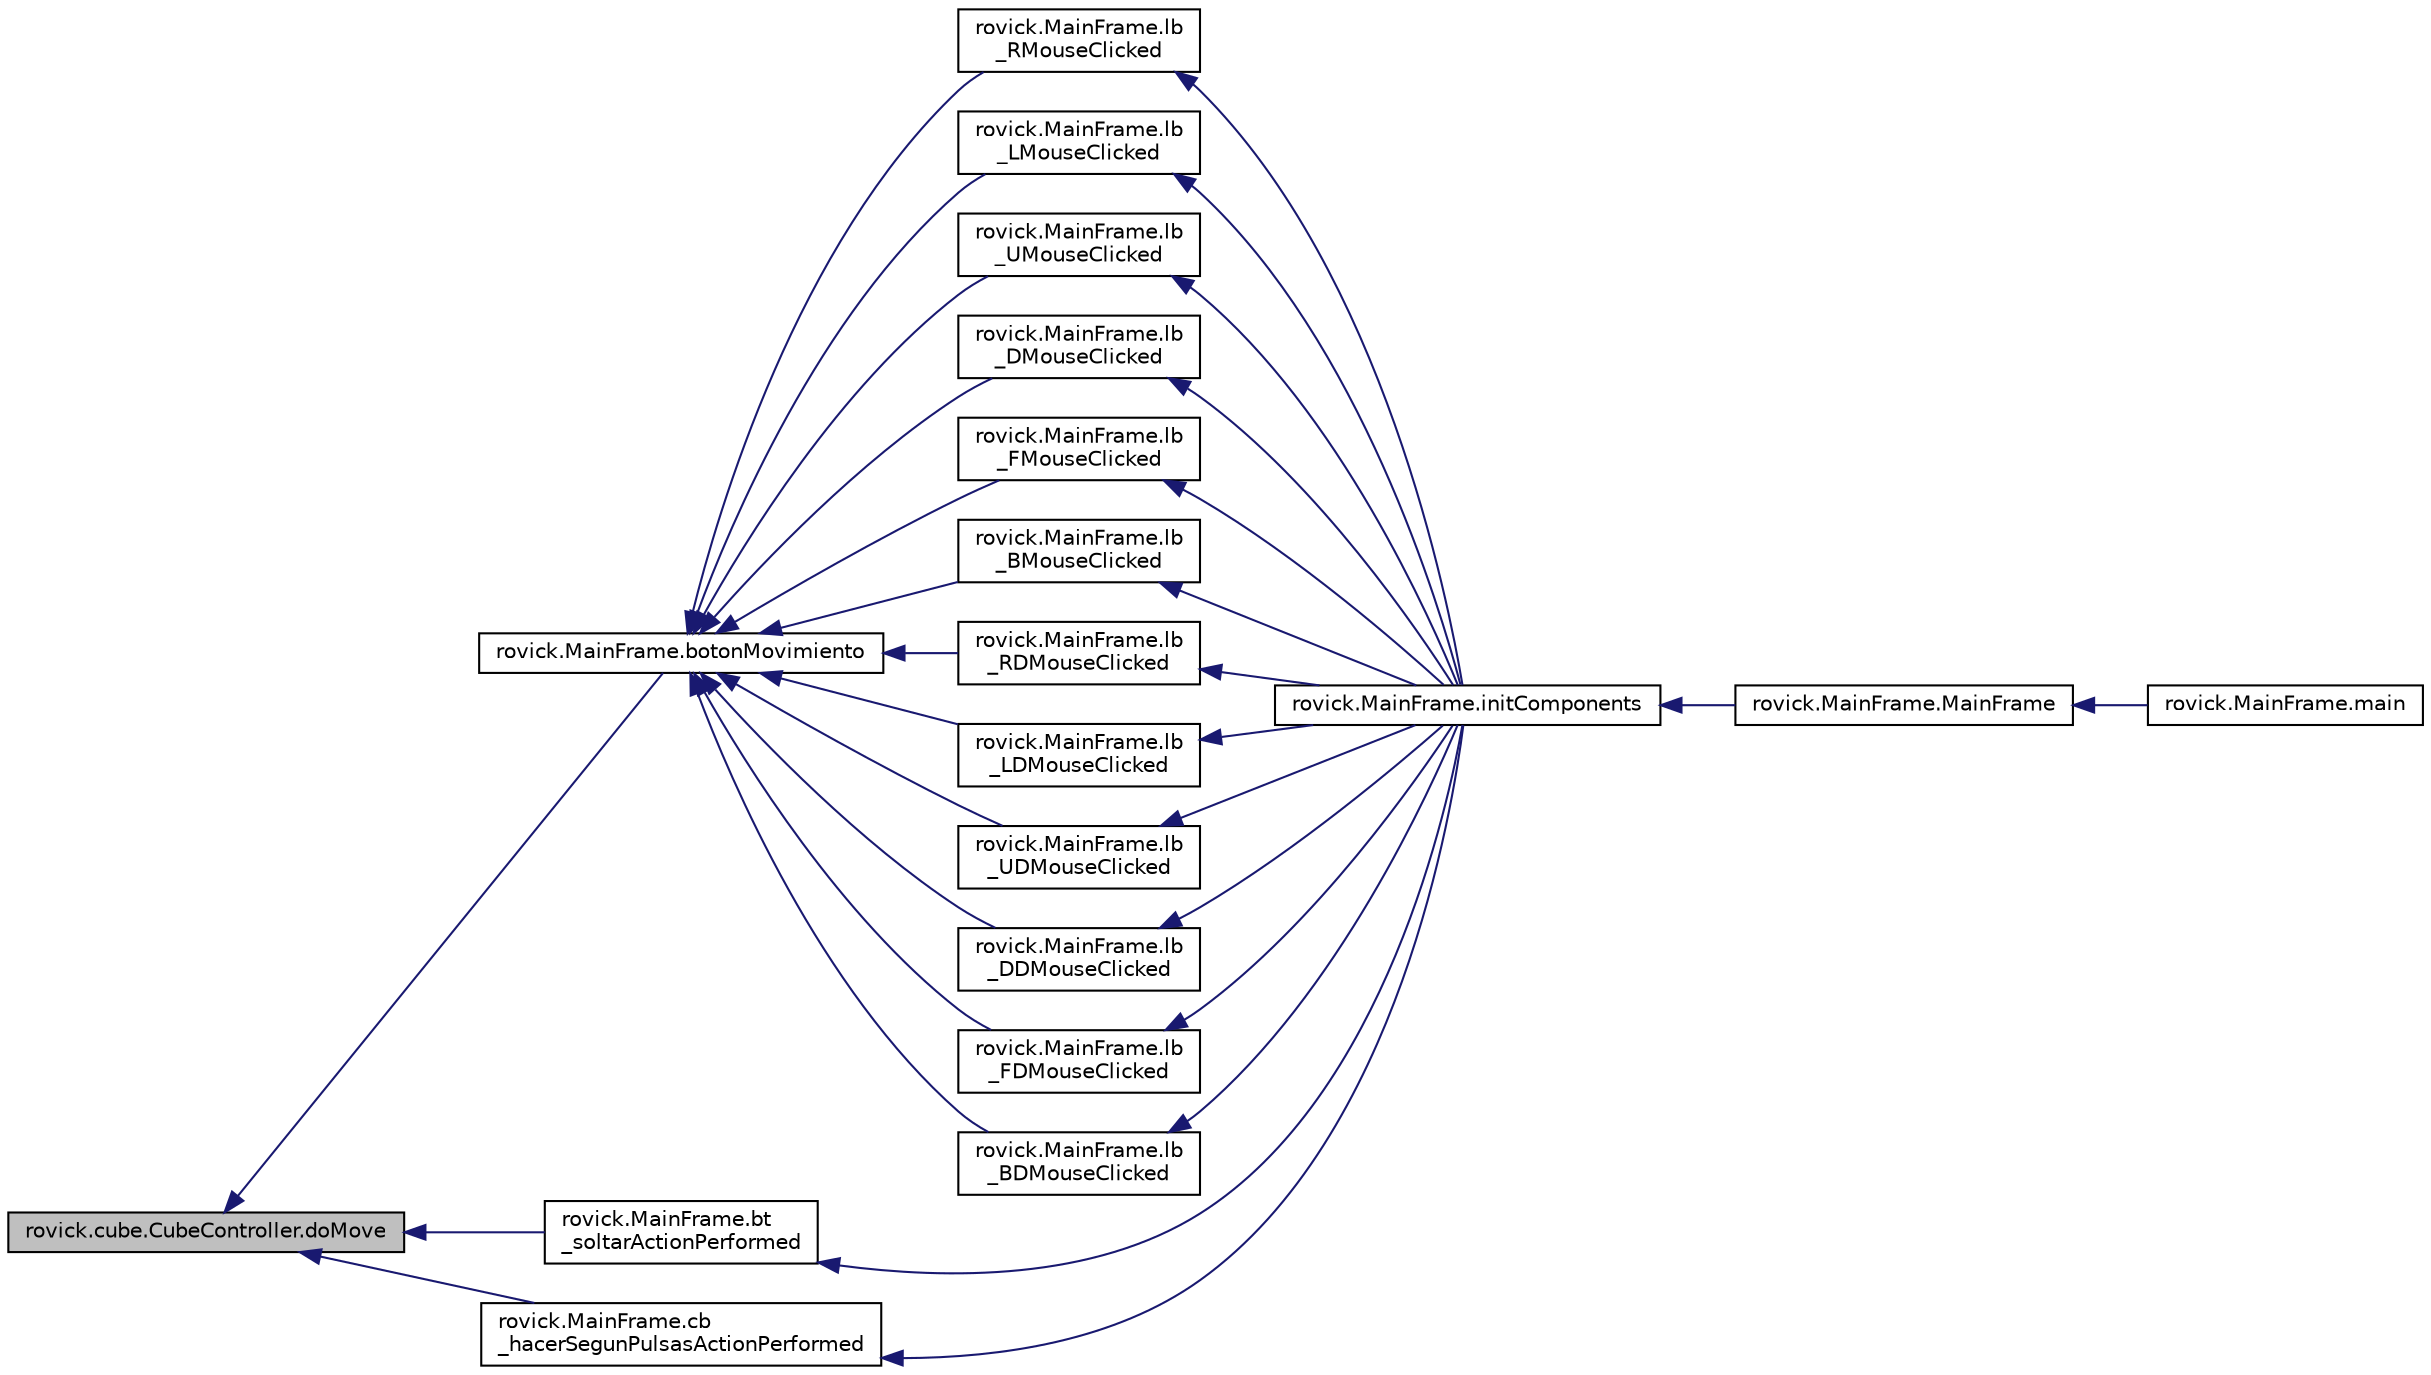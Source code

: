 digraph "rovick.cube.CubeController.doMove"
{
  edge [fontname="Helvetica",fontsize="10",labelfontname="Helvetica",labelfontsize="10"];
  node [fontname="Helvetica",fontsize="10",shape=record];
  rankdir="LR";
  Node21 [label="rovick.cube.CubeController.doMove",height=0.2,width=0.4,color="black", fillcolor="grey75", style="filled", fontcolor="black"];
  Node21 -> Node22 [dir="back",color="midnightblue",fontsize="10",style="solid",fontname="Helvetica"];
  Node22 [label="rovick.MainFrame.botonMovimiento",height=0.2,width=0.4,color="black", fillcolor="white", style="filled",URL="$group___principales.html#gae2c42cbf5cab358d9b60d6c7a50ab85f",tooltip="Metodo al que llaman los Botones de los movimientos, Si el checkBox cb_hacerSegunPulsas esta activado..."];
  Node22 -> Node23 [dir="back",color="midnightblue",fontsize="10",style="solid",fontname="Helvetica"];
  Node23 [label="rovick.MainFrame.lb\l_RMouseClicked",height=0.2,width=0.4,color="black", fillcolor="white", style="filled",URL="$group___botones.html#ga806a4d37b42c38a01063536d98bf9442"];
  Node23 -> Node24 [dir="back",color="midnightblue",fontsize="10",style="solid",fontname="Helvetica"];
  Node24 [label="rovick.MainFrame.initComponents",height=0.2,width=0.4,color="black", fillcolor="white", style="filled",URL="$classrovick_1_1_main_frame.html#a6bfda0f949106916323960d384a309e0"];
  Node24 -> Node25 [dir="back",color="midnightblue",fontsize="10",style="solid",fontname="Helvetica"];
  Node25 [label="rovick.MainFrame.MainFrame",height=0.2,width=0.4,color="black", fillcolor="white", style="filled",URL="$group___principales.html#ga511f1ff25cbcc94bf9a36611674b5fec",tooltip="Contrucotr de la victa principal. "];
  Node25 -> Node26 [dir="back",color="midnightblue",fontsize="10",style="solid",fontname="Helvetica"];
  Node26 [label="rovick.MainFrame.main",height=0.2,width=0.4,color="black", fillcolor="white", style="filled",URL="$classrovick_1_1_main_frame.html#ac31f17c5894a105267e32842324663ac"];
  Node22 -> Node27 [dir="back",color="midnightblue",fontsize="10",style="solid",fontname="Helvetica"];
  Node27 [label="rovick.MainFrame.lb\l_LMouseClicked",height=0.2,width=0.4,color="black", fillcolor="white", style="filled",URL="$group___botones.html#gab1bffa7346d3a8a6a04c7c74edd854b9"];
  Node27 -> Node24 [dir="back",color="midnightblue",fontsize="10",style="solid",fontname="Helvetica"];
  Node22 -> Node28 [dir="back",color="midnightblue",fontsize="10",style="solid",fontname="Helvetica"];
  Node28 [label="rovick.MainFrame.lb\l_UMouseClicked",height=0.2,width=0.4,color="black", fillcolor="white", style="filled",URL="$group___botones.html#gad7d6a61ea3f70d947bab03ca93f5c76f"];
  Node28 -> Node24 [dir="back",color="midnightblue",fontsize="10",style="solid",fontname="Helvetica"];
  Node22 -> Node29 [dir="back",color="midnightblue",fontsize="10",style="solid",fontname="Helvetica"];
  Node29 [label="rovick.MainFrame.lb\l_DMouseClicked",height=0.2,width=0.4,color="black", fillcolor="white", style="filled",URL="$group___botones.html#gad29bf698bb00fce441a3666ce81c04f8"];
  Node29 -> Node24 [dir="back",color="midnightblue",fontsize="10",style="solid",fontname="Helvetica"];
  Node22 -> Node30 [dir="back",color="midnightblue",fontsize="10",style="solid",fontname="Helvetica"];
  Node30 [label="rovick.MainFrame.lb\l_FMouseClicked",height=0.2,width=0.4,color="black", fillcolor="white", style="filled",URL="$group___botones.html#ga7dbf6abea21412b993496f2272394add"];
  Node30 -> Node24 [dir="back",color="midnightblue",fontsize="10",style="solid",fontname="Helvetica"];
  Node22 -> Node31 [dir="back",color="midnightblue",fontsize="10",style="solid",fontname="Helvetica"];
  Node31 [label="rovick.MainFrame.lb\l_BMouseClicked",height=0.2,width=0.4,color="black", fillcolor="white", style="filled",URL="$group___botones.html#ga1bf2298bc72ca8ad5e1a297e9fe553aa"];
  Node31 -> Node24 [dir="back",color="midnightblue",fontsize="10",style="solid",fontname="Helvetica"];
  Node22 -> Node32 [dir="back",color="midnightblue",fontsize="10",style="solid",fontname="Helvetica"];
  Node32 [label="rovick.MainFrame.lb\l_RDMouseClicked",height=0.2,width=0.4,color="black", fillcolor="white", style="filled",URL="$group___botones.html#ga3d74cf4cc0f87ec35842fd8fff42e80c"];
  Node32 -> Node24 [dir="back",color="midnightblue",fontsize="10",style="solid",fontname="Helvetica"];
  Node22 -> Node33 [dir="back",color="midnightblue",fontsize="10",style="solid",fontname="Helvetica"];
  Node33 [label="rovick.MainFrame.lb\l_LDMouseClicked",height=0.2,width=0.4,color="black", fillcolor="white", style="filled",URL="$group___botones.html#ga11a49350175011fe98d970f9aaabf65d"];
  Node33 -> Node24 [dir="back",color="midnightblue",fontsize="10",style="solid",fontname="Helvetica"];
  Node22 -> Node34 [dir="back",color="midnightblue",fontsize="10",style="solid",fontname="Helvetica"];
  Node34 [label="rovick.MainFrame.lb\l_UDMouseClicked",height=0.2,width=0.4,color="black", fillcolor="white", style="filled",URL="$group___botones.html#ga8f21d07f95b26c7977f9caf32e4b1b2d"];
  Node34 -> Node24 [dir="back",color="midnightblue",fontsize="10",style="solid",fontname="Helvetica"];
  Node22 -> Node35 [dir="back",color="midnightblue",fontsize="10",style="solid",fontname="Helvetica"];
  Node35 [label="rovick.MainFrame.lb\l_DDMouseClicked",height=0.2,width=0.4,color="black", fillcolor="white", style="filled",URL="$group___botones.html#ga71ce387a0aeb3ea68ebdf029b180a3b6"];
  Node35 -> Node24 [dir="back",color="midnightblue",fontsize="10",style="solid",fontname="Helvetica"];
  Node22 -> Node36 [dir="back",color="midnightblue",fontsize="10",style="solid",fontname="Helvetica"];
  Node36 [label="rovick.MainFrame.lb\l_FDMouseClicked",height=0.2,width=0.4,color="black", fillcolor="white", style="filled",URL="$group___botones.html#ga31321cdc0955f60c49b93b3ada6d8866"];
  Node36 -> Node24 [dir="back",color="midnightblue",fontsize="10",style="solid",fontname="Helvetica"];
  Node22 -> Node37 [dir="back",color="midnightblue",fontsize="10",style="solid",fontname="Helvetica"];
  Node37 [label="rovick.MainFrame.lb\l_BDMouseClicked",height=0.2,width=0.4,color="black", fillcolor="white", style="filled",URL="$group___botones.html#ga7e962ccf5b128e8f2804f42c61c86b7d"];
  Node37 -> Node24 [dir="back",color="midnightblue",fontsize="10",style="solid",fontname="Helvetica"];
  Node21 -> Node38 [dir="back",color="midnightblue",fontsize="10",style="solid",fontname="Helvetica"];
  Node38 [label="rovick.MainFrame.bt\l_soltarActionPerformed",height=0.2,width=0.4,color="black", fillcolor="white", style="filled",URL="$group___botones.html#ga7de921340fd7656862b4d59e5a7752a4"];
  Node38 -> Node24 [dir="back",color="midnightblue",fontsize="10",style="solid",fontname="Helvetica"];
  Node21 -> Node39 [dir="back",color="midnightblue",fontsize="10",style="solid",fontname="Helvetica"];
  Node39 [label="rovick.MainFrame.cb\l_hacerSegunPulsasActionPerformed",height=0.2,width=0.4,color="black", fillcolor="white", style="filled",URL="$group___otros.html#gae3f02523f5de684738708fa8fafd59a2"];
  Node39 -> Node24 [dir="back",color="midnightblue",fontsize="10",style="solid",fontname="Helvetica"];
}
